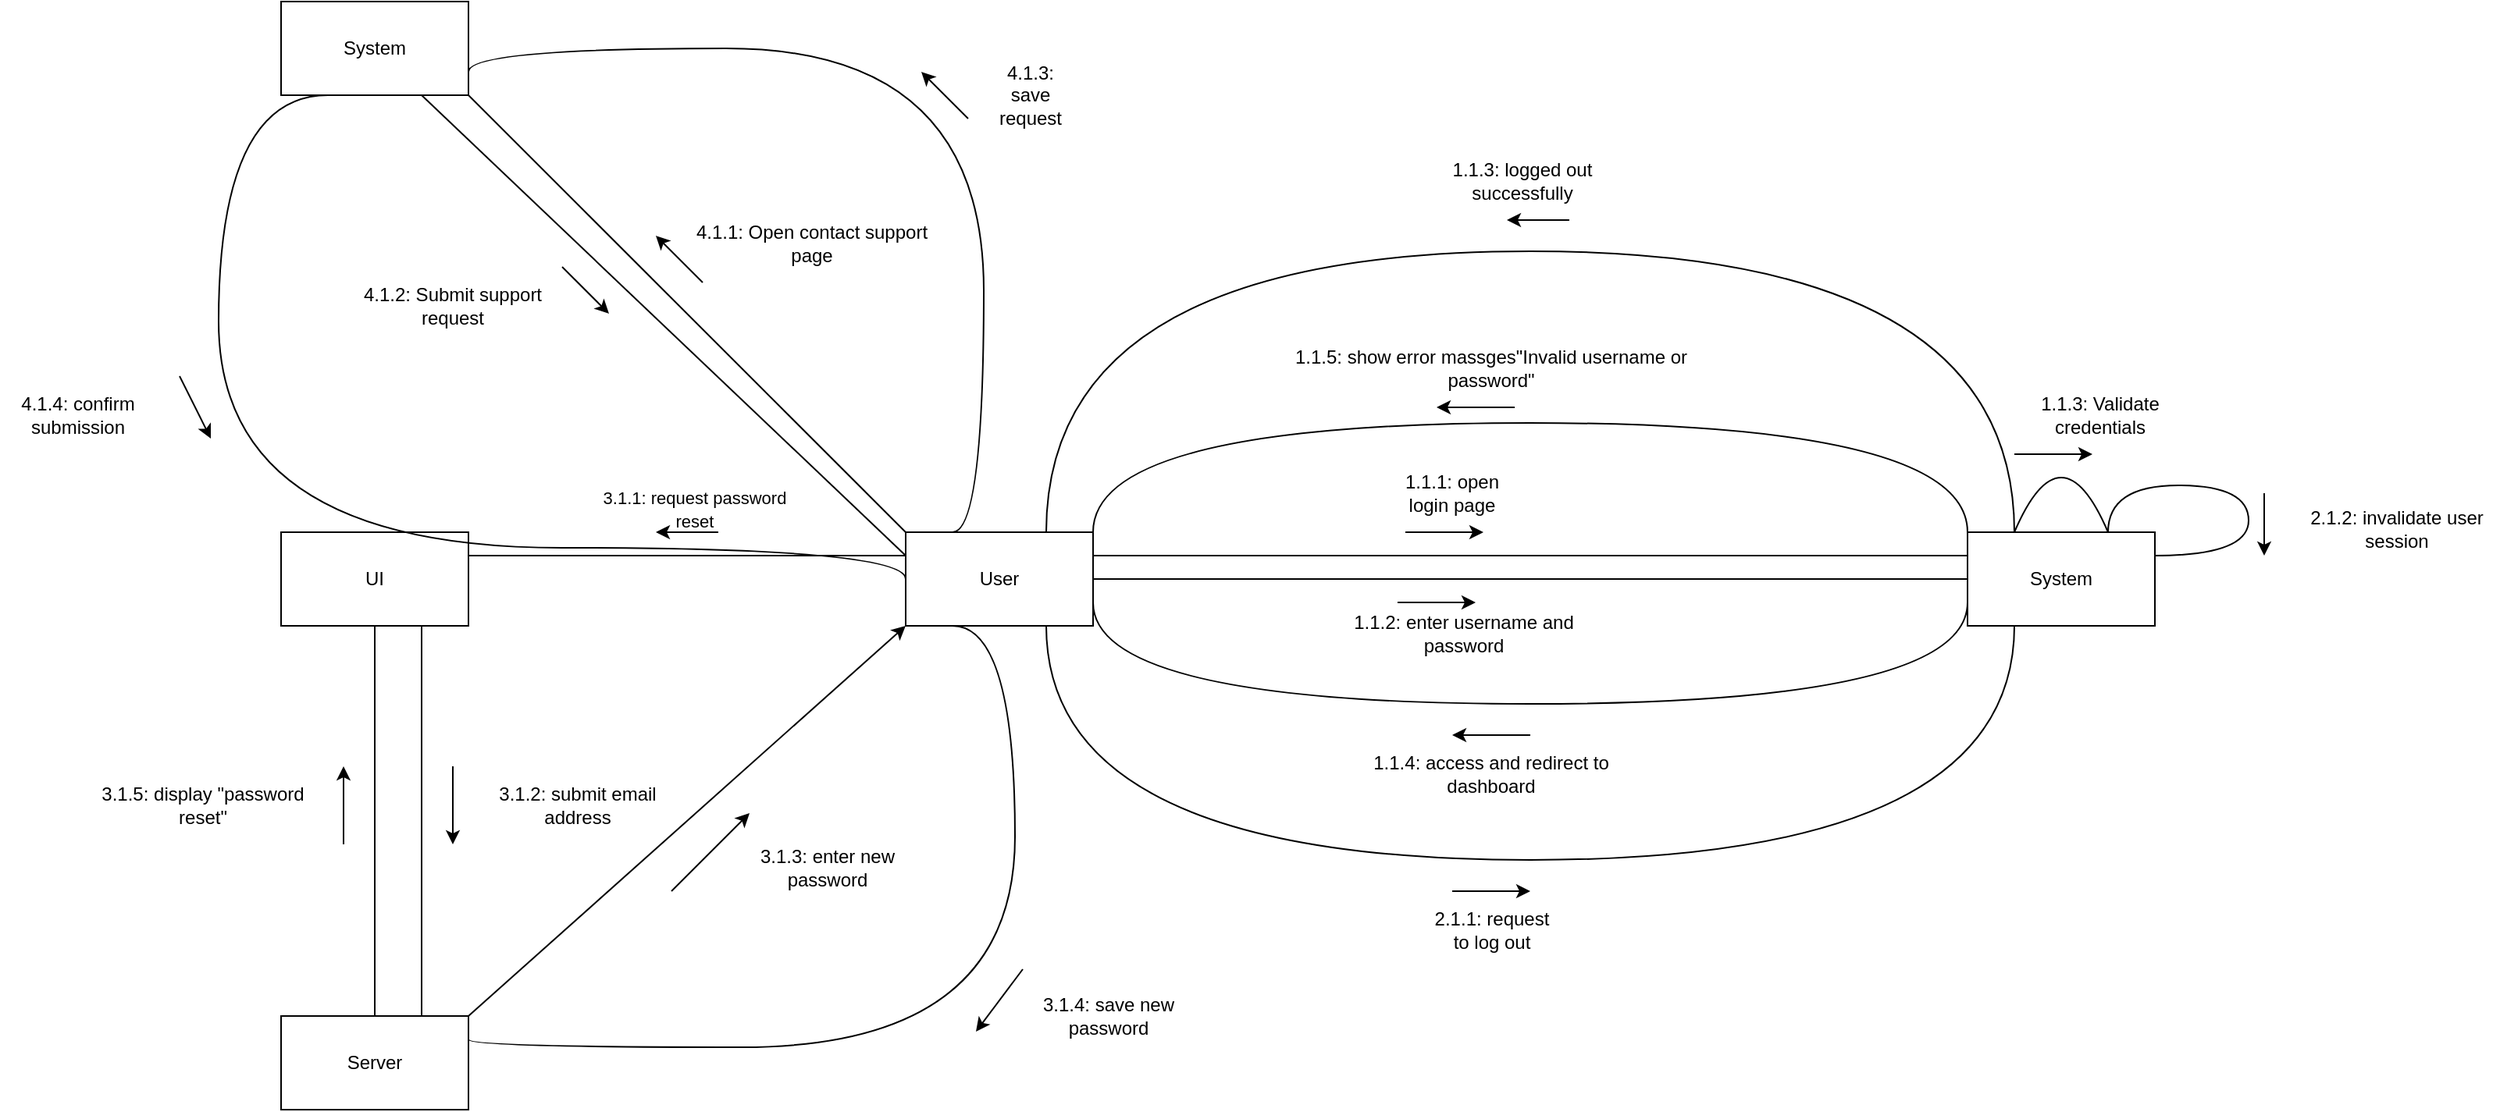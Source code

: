 <mxfile version="27.0.2">
  <diagram name="Page-1" id="jw-MnaiH-5VfDhVY47bK">
    <mxGraphModel dx="1892" dy="1726" grid="1" gridSize="10" guides="1" tooltips="1" connect="1" arrows="1" fold="1" page="1" pageScale="1" pageWidth="850" pageHeight="1100" math="0" shadow="0">
      <root>
        <mxCell id="0" />
        <mxCell id="1" parent="0" />
        <mxCell id="RIvgkRyRtE4WLVGtnzIA-1" value="" style="rounded=0;whiteSpace=wrap;html=1;" vertex="1" parent="1">
          <mxGeometry x="40" y="160" width="120" height="60" as="geometry" />
        </mxCell>
        <mxCell id="RIvgkRyRtE4WLVGtnzIA-2" value="" style="rounded=0;whiteSpace=wrap;html=1;" vertex="1" parent="1">
          <mxGeometry x="720" y="160" width="120" height="60" as="geometry" />
        </mxCell>
        <mxCell id="RIvgkRyRtE4WLVGtnzIA-3" value="User" style="text;html=1;align=center;verticalAlign=middle;whiteSpace=wrap;rounded=0;" vertex="1" parent="1">
          <mxGeometry x="70" y="175" width="60" height="30" as="geometry" />
        </mxCell>
        <mxCell id="RIvgkRyRtE4WLVGtnzIA-4" value="System" style="text;html=1;align=center;verticalAlign=middle;whiteSpace=wrap;rounded=0;" vertex="1" parent="1">
          <mxGeometry x="750" y="175" width="60" height="30" as="geometry" />
        </mxCell>
        <mxCell id="RIvgkRyRtE4WLVGtnzIA-5" value="" style="endArrow=none;html=1;rounded=0;exitX=1;exitY=0.25;exitDx=0;exitDy=0;entryX=0;entryY=0.25;entryDx=0;entryDy=0;" edge="1" parent="1" source="RIvgkRyRtE4WLVGtnzIA-1" target="RIvgkRyRtE4WLVGtnzIA-2">
          <mxGeometry width="50" height="50" relative="1" as="geometry">
            <mxPoint x="260" y="170" as="sourcePoint" />
            <mxPoint x="310" y="120" as="targetPoint" />
          </mxGeometry>
        </mxCell>
        <mxCell id="RIvgkRyRtE4WLVGtnzIA-6" value="" style="endArrow=classic;html=1;rounded=0;" edge="1" parent="1">
          <mxGeometry width="50" height="50" relative="1" as="geometry">
            <mxPoint x="360" y="160" as="sourcePoint" />
            <mxPoint x="410" y="160" as="targetPoint" />
          </mxGeometry>
        </mxCell>
        <mxCell id="RIvgkRyRtE4WLVGtnzIA-7" value="1.1.1: open login page" style="text;html=1;align=center;verticalAlign=middle;whiteSpace=wrap;rounded=0;" vertex="1" parent="1">
          <mxGeometry x="350" y="120" width="80" height="30" as="geometry" />
        </mxCell>
        <mxCell id="RIvgkRyRtE4WLVGtnzIA-8" value="" style="endArrow=none;html=1;rounded=0;exitX=1;exitY=0.5;exitDx=0;exitDy=0;entryX=0;entryY=0.5;entryDx=0;entryDy=0;" edge="1" parent="1" source="RIvgkRyRtE4WLVGtnzIA-1" target="RIvgkRyRtE4WLVGtnzIA-2">
          <mxGeometry width="50" height="50" relative="1" as="geometry">
            <mxPoint x="210" y="250" as="sourcePoint" />
            <mxPoint x="260" y="200" as="targetPoint" />
          </mxGeometry>
        </mxCell>
        <mxCell id="RIvgkRyRtE4WLVGtnzIA-9" value="" style="endArrow=classic;html=1;rounded=0;" edge="1" parent="1">
          <mxGeometry width="50" height="50" relative="1" as="geometry">
            <mxPoint x="355" y="205" as="sourcePoint" />
            <mxPoint x="405" y="205" as="targetPoint" />
          </mxGeometry>
        </mxCell>
        <mxCell id="RIvgkRyRtE4WLVGtnzIA-10" value="&lt;span style=&quot;text-wrap-mode: nowrap;&quot;&gt;1.1.2: enter username and password&lt;/span&gt;" style="text;html=1;align=center;verticalAlign=middle;whiteSpace=wrap;rounded=0;" vertex="1" parent="1">
          <mxGeometry x="310" y="210" width="175" height="30" as="geometry" />
        </mxCell>
        <mxCell id="RIvgkRyRtE4WLVGtnzIA-12" value="" style="endArrow=none;html=1;rounded=0;exitX=0.25;exitY=0;exitDx=0;exitDy=0;edgeStyle=orthogonalEdgeStyle;curved=1;entryX=0.75;entryY=0;entryDx=0;entryDy=0;" edge="1" parent="1" source="RIvgkRyRtE4WLVGtnzIA-2" target="RIvgkRyRtE4WLVGtnzIA-2">
          <mxGeometry width="50" height="50" relative="1" as="geometry">
            <mxPoint x="760" y="130" as="sourcePoint" />
            <mxPoint x="810" y="80" as="targetPoint" />
            <Array as="points">
              <mxPoint x="780" y="90" />
            </Array>
          </mxGeometry>
        </mxCell>
        <mxCell id="RIvgkRyRtE4WLVGtnzIA-13" value="" style="endArrow=classic;html=1;rounded=0;" edge="1" parent="1">
          <mxGeometry width="50" height="50" relative="1" as="geometry">
            <mxPoint x="750" y="110" as="sourcePoint" />
            <mxPoint x="800" y="110" as="targetPoint" />
          </mxGeometry>
        </mxCell>
        <mxCell id="RIvgkRyRtE4WLVGtnzIA-14" value="&lt;span style=&quot;text-wrap-mode: nowrap;&quot;&gt;1.1.3: Validate credentials&lt;/span&gt;" style="text;html=1;align=center;verticalAlign=middle;whiteSpace=wrap;rounded=0;" vertex="1" parent="1">
          <mxGeometry x="750" y="70" width="110" height="30" as="geometry" />
        </mxCell>
        <mxCell id="RIvgkRyRtE4WLVGtnzIA-15" value="" style="endArrow=none;html=1;rounded=0;entryX=0;entryY=0.75;entryDx=0;entryDy=0;exitX=1;exitY=0.75;exitDx=0;exitDy=0;edgeStyle=orthogonalEdgeStyle;curved=1;" edge="1" parent="1" source="RIvgkRyRtE4WLVGtnzIA-1" target="RIvgkRyRtE4WLVGtnzIA-2">
          <mxGeometry width="50" height="50" relative="1" as="geometry">
            <mxPoint x="600" y="360" as="sourcePoint" />
            <mxPoint x="650" y="310" as="targetPoint" />
            <Array as="points">
              <mxPoint x="160" y="270" />
              <mxPoint x="720" y="270" />
            </Array>
          </mxGeometry>
        </mxCell>
        <mxCell id="RIvgkRyRtE4WLVGtnzIA-16" value="" style="endArrow=classic;html=1;rounded=0;" edge="1" parent="1">
          <mxGeometry width="50" height="50" relative="1" as="geometry">
            <mxPoint x="440" y="290" as="sourcePoint" />
            <mxPoint x="390" y="290" as="targetPoint" />
          </mxGeometry>
        </mxCell>
        <mxCell id="RIvgkRyRtE4WLVGtnzIA-17" value="&lt;span style=&quot;text-wrap-mode: nowrap;&quot;&gt;1.1.4: access and redirect to dashboard&lt;/span&gt;" style="text;html=1;align=center;verticalAlign=middle;whiteSpace=wrap;rounded=0;" vertex="1" parent="1">
          <mxGeometry x="320" y="300" width="190" height="30" as="geometry" />
        </mxCell>
        <mxCell id="RIvgkRyRtE4WLVGtnzIA-18" value="" style="endArrow=none;html=1;rounded=0;entryX=0;entryY=0;entryDx=0;entryDy=0;exitX=1;exitY=0;exitDx=0;exitDy=0;edgeStyle=orthogonalEdgeStyle;curved=1;" edge="1" parent="1" source="RIvgkRyRtE4WLVGtnzIA-1" target="RIvgkRyRtE4WLVGtnzIA-2">
          <mxGeometry width="50" height="50" relative="1" as="geometry">
            <mxPoint x="340" y="90" as="sourcePoint" />
            <mxPoint x="390" y="40" as="targetPoint" />
            <Array as="points">
              <mxPoint x="160" y="90" />
              <mxPoint x="720" y="90" />
            </Array>
          </mxGeometry>
        </mxCell>
        <mxCell id="RIvgkRyRtE4WLVGtnzIA-20" value="" style="endArrow=classic;html=1;rounded=0;" edge="1" parent="1">
          <mxGeometry width="50" height="50" relative="1" as="geometry">
            <mxPoint x="430" y="80" as="sourcePoint" />
            <mxPoint x="380" y="80" as="targetPoint" />
          </mxGeometry>
        </mxCell>
        <mxCell id="RIvgkRyRtE4WLVGtnzIA-21" value="&lt;span style=&quot;text-wrap-mode: nowrap;&quot;&gt;1.1.5: show error massges&quot;Invalid username or password&quot;&lt;/span&gt;" style="text;html=1;align=center;verticalAlign=middle;whiteSpace=wrap;rounded=0;" vertex="1" parent="1">
          <mxGeometry x="270" y="40" width="290" height="30" as="geometry" />
        </mxCell>
        <mxCell id="RIvgkRyRtE4WLVGtnzIA-22" value="" style="endArrow=none;html=1;rounded=0;exitX=0.75;exitY=1;exitDx=0;exitDy=0;edgeStyle=orthogonalEdgeStyle;curved=1;entryX=0.25;entryY=1;entryDx=0;entryDy=0;" edge="1" parent="1" source="RIvgkRyRtE4WLVGtnzIA-1" target="RIvgkRyRtE4WLVGtnzIA-2">
          <mxGeometry width="50" height="50" relative="1" as="geometry">
            <mxPoint x="300" y="400" as="sourcePoint" />
            <mxPoint x="350" y="350" as="targetPoint" />
            <Array as="points">
              <mxPoint x="130" y="370" />
              <mxPoint x="750" y="370" />
            </Array>
          </mxGeometry>
        </mxCell>
        <mxCell id="RIvgkRyRtE4WLVGtnzIA-23" value="" style="endArrow=classic;html=1;rounded=0;" edge="1" parent="1">
          <mxGeometry width="50" height="50" relative="1" as="geometry">
            <mxPoint x="390" y="390" as="sourcePoint" />
            <mxPoint x="440" y="390" as="targetPoint" />
          </mxGeometry>
        </mxCell>
        <mxCell id="RIvgkRyRtE4WLVGtnzIA-24" value="&lt;span style=&quot;text-wrap-mode: nowrap;&quot;&gt;2.1.1: request to log out&lt;/span&gt;" style="text;html=1;align=center;verticalAlign=middle;whiteSpace=wrap;rounded=0;" vertex="1" parent="1">
          <mxGeometry x="372.5" y="400" width="85" height="30" as="geometry" />
        </mxCell>
        <mxCell id="RIvgkRyRtE4WLVGtnzIA-27" value="" style="endArrow=none;html=1;rounded=0;edgeStyle=orthogonalEdgeStyle;curved=1;entryX=1;entryY=0.25;entryDx=0;entryDy=0;" edge="1" parent="1" target="RIvgkRyRtE4WLVGtnzIA-2">
          <mxGeometry width="50" height="50" relative="1" as="geometry">
            <mxPoint x="810" y="160" as="sourcePoint" />
            <mxPoint x="920" y="130" as="targetPoint" />
            <Array as="points">
              <mxPoint x="810" y="130" />
              <mxPoint x="900" y="130" />
              <mxPoint x="900" y="175" />
            </Array>
          </mxGeometry>
        </mxCell>
        <mxCell id="RIvgkRyRtE4WLVGtnzIA-28" value="" style="endArrow=classic;html=1;rounded=0;" edge="1" parent="1">
          <mxGeometry width="50" height="50" relative="1" as="geometry">
            <mxPoint x="910" y="135" as="sourcePoint" />
            <mxPoint x="910" y="175" as="targetPoint" />
          </mxGeometry>
        </mxCell>
        <mxCell id="RIvgkRyRtE4WLVGtnzIA-29" value="&lt;span style=&quot;text-wrap-mode: nowrap;&quot;&gt;2.1.2: invalidate user session&lt;/span&gt;" style="text;html=1;align=center;verticalAlign=middle;whiteSpace=wrap;rounded=0;" vertex="1" parent="1">
          <mxGeometry x="930" y="140" width="130" height="35" as="geometry" />
        </mxCell>
        <mxCell id="RIvgkRyRtE4WLVGtnzIA-30" value="" style="endArrow=none;html=1;rounded=0;entryX=0.25;entryY=0;entryDx=0;entryDy=0;exitX=0.75;exitY=0;exitDx=0;exitDy=0;edgeStyle=orthogonalEdgeStyle;curved=1;" edge="1" parent="1" source="RIvgkRyRtE4WLVGtnzIA-1" target="RIvgkRyRtE4WLVGtnzIA-2">
          <mxGeometry width="50" height="50" relative="1" as="geometry">
            <mxPoint x="630" y="80" as="sourcePoint" />
            <mxPoint x="680" y="30" as="targetPoint" />
            <Array as="points">
              <mxPoint x="130" y="-20" />
              <mxPoint x="750" y="-20" />
            </Array>
          </mxGeometry>
        </mxCell>
        <mxCell id="RIvgkRyRtE4WLVGtnzIA-31" value="" style="endArrow=classic;html=1;rounded=0;" edge="1" parent="1">
          <mxGeometry width="50" height="50" relative="1" as="geometry">
            <mxPoint x="465" y="-40" as="sourcePoint" />
            <mxPoint x="425" y="-40" as="targetPoint" />
          </mxGeometry>
        </mxCell>
        <mxCell id="RIvgkRyRtE4WLVGtnzIA-32" value="&lt;span style=&quot;text-wrap-mode: nowrap;&quot;&gt;1.1.3: logged out successfully&lt;/span&gt;" style="text;html=1;align=center;verticalAlign=middle;whiteSpace=wrap;rounded=0;" vertex="1" parent="1">
          <mxGeometry x="360" y="-80" width="150" height="30" as="geometry" />
        </mxCell>
        <mxCell id="RIvgkRyRtE4WLVGtnzIA-33" value="" style="rounded=0;whiteSpace=wrap;html=1;" vertex="1" parent="1">
          <mxGeometry x="-360" y="160" width="120" height="60" as="geometry" />
        </mxCell>
        <mxCell id="RIvgkRyRtE4WLVGtnzIA-34" value="UI" style="text;html=1;align=center;verticalAlign=middle;whiteSpace=wrap;rounded=0;" vertex="1" parent="1">
          <mxGeometry x="-330" y="175" width="60" height="30" as="geometry" />
        </mxCell>
        <mxCell id="RIvgkRyRtE4WLVGtnzIA-35" value="" style="rounded=0;whiteSpace=wrap;html=1;" vertex="1" parent="1">
          <mxGeometry x="-360" y="470" width="120" height="60" as="geometry" />
        </mxCell>
        <mxCell id="RIvgkRyRtE4WLVGtnzIA-36" value="Server" style="text;html=1;align=center;verticalAlign=middle;whiteSpace=wrap;rounded=0;" vertex="1" parent="1">
          <mxGeometry x="-330" y="485" width="60" height="30" as="geometry" />
        </mxCell>
        <mxCell id="RIvgkRyRtE4WLVGtnzIA-37" value="" style="endArrow=none;html=1;rounded=0;entryX=0;entryY=0.25;entryDx=0;entryDy=0;exitX=1;exitY=0.25;exitDx=0;exitDy=0;" edge="1" parent="1" source="RIvgkRyRtE4WLVGtnzIA-33" target="RIvgkRyRtE4WLVGtnzIA-1">
          <mxGeometry width="50" height="50" relative="1" as="geometry">
            <mxPoint x="-160" y="210" as="sourcePoint" />
            <mxPoint x="-110" y="160" as="targetPoint" />
          </mxGeometry>
        </mxCell>
        <mxCell id="RIvgkRyRtE4WLVGtnzIA-38" value="" style="endArrow=classic;html=1;rounded=0;" edge="1" parent="1">
          <mxGeometry width="50" height="50" relative="1" as="geometry">
            <mxPoint x="-80" y="160" as="sourcePoint" />
            <mxPoint x="-120" y="160" as="targetPoint" />
          </mxGeometry>
        </mxCell>
        <mxCell id="RIvgkRyRtE4WLVGtnzIA-39" value="&lt;span style=&quot;font-size: 11px; text-wrap-mode: nowrap; background-color: rgb(255, 255, 255);&quot;&gt;3.1.1: request password reset&lt;/span&gt;" style="text;html=1;align=center;verticalAlign=middle;whiteSpace=wrap;rounded=0;" vertex="1" parent="1">
          <mxGeometry x="-160" y="130" width="130" height="30" as="geometry" />
        </mxCell>
        <mxCell id="RIvgkRyRtE4WLVGtnzIA-41" value="" style="endArrow=none;html=1;rounded=0;entryX=0.75;entryY=1;entryDx=0;entryDy=0;exitX=0.75;exitY=0;exitDx=0;exitDy=0;" edge="1" parent="1" source="RIvgkRyRtE4WLVGtnzIA-35" target="RIvgkRyRtE4WLVGtnzIA-33">
          <mxGeometry width="50" height="50" relative="1" as="geometry">
            <mxPoint x="-290" y="330" as="sourcePoint" />
            <mxPoint x="-240" y="280" as="targetPoint" />
          </mxGeometry>
        </mxCell>
        <mxCell id="RIvgkRyRtE4WLVGtnzIA-42" value="" style="endArrow=classic;html=1;rounded=0;" edge="1" parent="1">
          <mxGeometry width="50" height="50" relative="1" as="geometry">
            <mxPoint x="-250" y="310" as="sourcePoint" />
            <mxPoint x="-250" y="360" as="targetPoint" />
          </mxGeometry>
        </mxCell>
        <mxCell id="RIvgkRyRtE4WLVGtnzIA-43" value="&lt;span style=&quot;text-wrap-mode: nowrap;&quot;&gt;3.1.2: submit email address&lt;/span&gt;" style="text;html=1;align=center;verticalAlign=middle;whiteSpace=wrap;rounded=0;" vertex="1" parent="1">
          <mxGeometry x="-230" y="320" width="120" height="30" as="geometry" />
        </mxCell>
        <mxCell id="RIvgkRyRtE4WLVGtnzIA-44" value="" style="endArrow=classic;html=1;rounded=0;exitX=1;exitY=0;exitDx=0;exitDy=0;entryX=0;entryY=1;entryDx=0;entryDy=0;" edge="1" parent="1" source="RIvgkRyRtE4WLVGtnzIA-35" target="RIvgkRyRtE4WLVGtnzIA-1">
          <mxGeometry width="50" height="50" relative="1" as="geometry">
            <mxPoint x="-160" y="470" as="sourcePoint" />
            <mxPoint x="-110" y="420" as="targetPoint" />
          </mxGeometry>
        </mxCell>
        <mxCell id="RIvgkRyRtE4WLVGtnzIA-45" value="" style="endArrow=classic;html=1;rounded=0;" edge="1" parent="1">
          <mxGeometry width="50" height="50" relative="1" as="geometry">
            <mxPoint x="-110" y="390" as="sourcePoint" />
            <mxPoint x="-60" y="340" as="targetPoint" />
          </mxGeometry>
        </mxCell>
        <mxCell id="RIvgkRyRtE4WLVGtnzIA-46" value="&lt;span style=&quot;text-wrap-mode: nowrap;&quot;&gt;3.1.3: enter new password&lt;/span&gt;" style="text;html=1;align=center;verticalAlign=middle;whiteSpace=wrap;rounded=0;" vertex="1" parent="1">
          <mxGeometry x="-70" y="360" width="120" height="30" as="geometry" />
        </mxCell>
        <mxCell id="RIvgkRyRtE4WLVGtnzIA-47" value="" style="endArrow=none;html=1;rounded=0;entryX=0.25;entryY=1;entryDx=0;entryDy=0;edgeStyle=orthogonalEdgeStyle;curved=1;exitX=1;exitY=0.25;exitDx=0;exitDy=0;" edge="1" parent="1" source="RIvgkRyRtE4WLVGtnzIA-35" target="RIvgkRyRtE4WLVGtnzIA-1">
          <mxGeometry width="50" height="50" relative="1" as="geometry">
            <mxPoint x="80" y="350" as="sourcePoint" />
            <mxPoint x="130" y="300" as="targetPoint" />
            <Array as="points">
              <mxPoint x="-240" y="490" />
              <mxPoint x="110" y="490" />
              <mxPoint x="110" y="220" />
            </Array>
          </mxGeometry>
        </mxCell>
        <mxCell id="RIvgkRyRtE4WLVGtnzIA-48" value="" style="endArrow=classic;html=1;rounded=0;" edge="1" parent="1">
          <mxGeometry width="50" height="50" relative="1" as="geometry">
            <mxPoint x="115" y="440" as="sourcePoint" />
            <mxPoint x="85" y="480" as="targetPoint" />
          </mxGeometry>
        </mxCell>
        <mxCell id="RIvgkRyRtE4WLVGtnzIA-49" value="&lt;span style=&quot;text-wrap-mode: nowrap;&quot;&gt;3.1.4: save new password&lt;/span&gt;" style="text;html=1;align=center;verticalAlign=middle;whiteSpace=wrap;rounded=0;" vertex="1" parent="1">
          <mxGeometry x="110" y="455" width="120" height="30" as="geometry" />
        </mxCell>
        <mxCell id="RIvgkRyRtE4WLVGtnzIA-50" value="" style="endArrow=none;html=1;rounded=0;entryX=0.5;entryY=1;entryDx=0;entryDy=0;exitX=0.5;exitY=0;exitDx=0;exitDy=0;" edge="1" parent="1" source="RIvgkRyRtE4WLVGtnzIA-35" target="RIvgkRyRtE4WLVGtnzIA-33">
          <mxGeometry width="50" height="50" relative="1" as="geometry">
            <mxPoint x="-340" y="410" as="sourcePoint" />
            <mxPoint x="-290" y="360" as="targetPoint" />
          </mxGeometry>
        </mxCell>
        <mxCell id="RIvgkRyRtE4WLVGtnzIA-51" value="" style="endArrow=classic;html=1;rounded=0;" edge="1" parent="1">
          <mxGeometry width="50" height="50" relative="1" as="geometry">
            <mxPoint x="-320" y="360" as="sourcePoint" />
            <mxPoint x="-320" y="310" as="targetPoint" />
          </mxGeometry>
        </mxCell>
        <mxCell id="RIvgkRyRtE4WLVGtnzIA-52" value="&lt;span style=&quot;text-wrap-mode: nowrap;&quot;&gt;3.1.5: display &quot;password reset&quot;&lt;/span&gt;" style="text;html=1;align=center;verticalAlign=middle;whiteSpace=wrap;rounded=0;" vertex="1" parent="1">
          <mxGeometry x="-480" y="320" width="140" height="30" as="geometry" />
        </mxCell>
        <mxCell id="RIvgkRyRtE4WLVGtnzIA-53" value="" style="rounded=0;whiteSpace=wrap;html=1;" vertex="1" parent="1">
          <mxGeometry x="-360" y="-180" width="120" height="60" as="geometry" />
        </mxCell>
        <mxCell id="RIvgkRyRtE4WLVGtnzIA-54" value="System" style="text;html=1;align=center;verticalAlign=middle;whiteSpace=wrap;rounded=0;" vertex="1" parent="1">
          <mxGeometry x="-330" y="-165" width="60" height="30" as="geometry" />
        </mxCell>
        <mxCell id="RIvgkRyRtE4WLVGtnzIA-55" value="" style="endArrow=none;html=1;rounded=0;exitX=0;exitY=0;exitDx=0;exitDy=0;entryX=1;entryY=1;entryDx=0;entryDy=0;" edge="1" parent="1" source="RIvgkRyRtE4WLVGtnzIA-1" target="RIvgkRyRtE4WLVGtnzIA-53">
          <mxGeometry width="50" height="50" relative="1" as="geometry">
            <mxPoint x="40" y="150" as="sourcePoint" />
            <mxPoint x="90" y="-10" as="targetPoint" />
          </mxGeometry>
        </mxCell>
        <mxCell id="RIvgkRyRtE4WLVGtnzIA-56" value="" style="endArrow=classic;html=1;rounded=0;" edge="1" parent="1">
          <mxGeometry width="50" height="50" relative="1" as="geometry">
            <mxPoint x="-90" as="sourcePoint" />
            <mxPoint x="-120" y="-30" as="targetPoint" />
          </mxGeometry>
        </mxCell>
        <mxCell id="RIvgkRyRtE4WLVGtnzIA-57" value="&lt;span style=&quot;text-wrap-mode: nowrap;&quot;&gt;4.1.1: Open contact support page&lt;/span&gt;" style="text;html=1;align=center;verticalAlign=middle;whiteSpace=wrap;rounded=0;" vertex="1" parent="1">
          <mxGeometry x="-100" y="-40" width="160" height="30" as="geometry" />
        </mxCell>
        <mxCell id="RIvgkRyRtE4WLVGtnzIA-58" value="" style="endArrow=none;html=1;rounded=0;entryX=0.75;entryY=1;entryDx=0;entryDy=0;exitX=0;exitY=0.25;exitDx=0;exitDy=0;" edge="1" parent="1" source="RIvgkRyRtE4WLVGtnzIA-1" target="RIvgkRyRtE4WLVGtnzIA-53">
          <mxGeometry width="50" height="50" relative="1" as="geometry">
            <mxPoint x="-290" y="20" as="sourcePoint" />
            <mxPoint x="-240" y="-30" as="targetPoint" />
          </mxGeometry>
        </mxCell>
        <mxCell id="RIvgkRyRtE4WLVGtnzIA-59" value="" style="endArrow=classic;html=1;rounded=0;" edge="1" parent="1">
          <mxGeometry width="50" height="50" relative="1" as="geometry">
            <mxPoint x="-180" y="-10" as="sourcePoint" />
            <mxPoint x="-150" y="20" as="targetPoint" />
          </mxGeometry>
        </mxCell>
        <mxCell id="RIvgkRyRtE4WLVGtnzIA-60" value="&lt;span style=&quot;text-wrap-mode: nowrap;&quot;&gt;4.1.2: Submit support request&lt;/span&gt;" style="text;html=1;align=center;verticalAlign=middle;whiteSpace=wrap;rounded=0;" vertex="1" parent="1">
          <mxGeometry x="-320" width="140" height="30" as="geometry" />
        </mxCell>
        <mxCell id="RIvgkRyRtE4WLVGtnzIA-61" value="" style="endArrow=none;html=1;rounded=0;exitX=0.25;exitY=0;exitDx=0;exitDy=0;entryX=1;entryY=0.75;entryDx=0;entryDy=0;edgeStyle=orthogonalEdgeStyle;curved=1;" edge="1" parent="1" source="RIvgkRyRtE4WLVGtnzIA-1" target="RIvgkRyRtE4WLVGtnzIA-53">
          <mxGeometry width="50" height="50" relative="1" as="geometry">
            <mxPoint x="80" y="120" as="sourcePoint" />
            <mxPoint x="130" y="70" as="targetPoint" />
            <Array as="points">
              <mxPoint x="90" y="160" />
              <mxPoint x="90" y="-150" />
              <mxPoint x="-240" y="-150" />
            </Array>
          </mxGeometry>
        </mxCell>
        <mxCell id="RIvgkRyRtE4WLVGtnzIA-62" value="" style="endArrow=classic;html=1;rounded=0;" edge="1" parent="1">
          <mxGeometry width="50" height="50" relative="1" as="geometry">
            <mxPoint x="80" y="-105" as="sourcePoint" />
            <mxPoint x="50" y="-135" as="targetPoint" />
          </mxGeometry>
        </mxCell>
        <mxCell id="RIvgkRyRtE4WLVGtnzIA-63" value="&lt;span style=&quot;text-wrap-mode: nowrap;&quot;&gt;4.1.3: save request&lt;/span&gt;" style="text;html=1;align=center;verticalAlign=middle;whiteSpace=wrap;rounded=0;" vertex="1" parent="1">
          <mxGeometry x="90" y="-135" width="60" height="30" as="geometry" />
        </mxCell>
        <mxCell id="RIvgkRyRtE4WLVGtnzIA-65" value="" style="endArrow=none;html=1;rounded=0;entryX=0.25;entryY=1;entryDx=0;entryDy=0;exitX=0;exitY=0.5;exitDx=0;exitDy=0;edgeStyle=orthogonalEdgeStyle;curved=1;" edge="1" parent="1" source="RIvgkRyRtE4WLVGtnzIA-1" target="RIvgkRyRtE4WLVGtnzIA-53">
          <mxGeometry width="50" height="50" relative="1" as="geometry">
            <mxPoint x="-390" y="60" as="sourcePoint" />
            <mxPoint x="-340" y="10" as="targetPoint" />
            <Array as="points">
              <mxPoint x="40" y="170" />
              <mxPoint x="-400" y="170" />
              <mxPoint x="-400" y="-120" />
            </Array>
          </mxGeometry>
        </mxCell>
        <mxCell id="RIvgkRyRtE4WLVGtnzIA-66" value="" style="endArrow=classic;html=1;rounded=0;" edge="1" parent="1">
          <mxGeometry width="50" height="50" relative="1" as="geometry">
            <mxPoint x="-425" y="60" as="sourcePoint" />
            <mxPoint x="-405" y="100" as="targetPoint" />
          </mxGeometry>
        </mxCell>
        <mxCell id="RIvgkRyRtE4WLVGtnzIA-67" value="&lt;span style=&quot;text-wrap-mode: nowrap;&quot;&gt;4.1.4: confirm submission&lt;/span&gt;" style="text;html=1;align=center;verticalAlign=middle;whiteSpace=wrap;rounded=0;" vertex="1" parent="1">
          <mxGeometry x="-540" y="70" width="100" height="30" as="geometry" />
        </mxCell>
      </root>
    </mxGraphModel>
  </diagram>
</mxfile>
